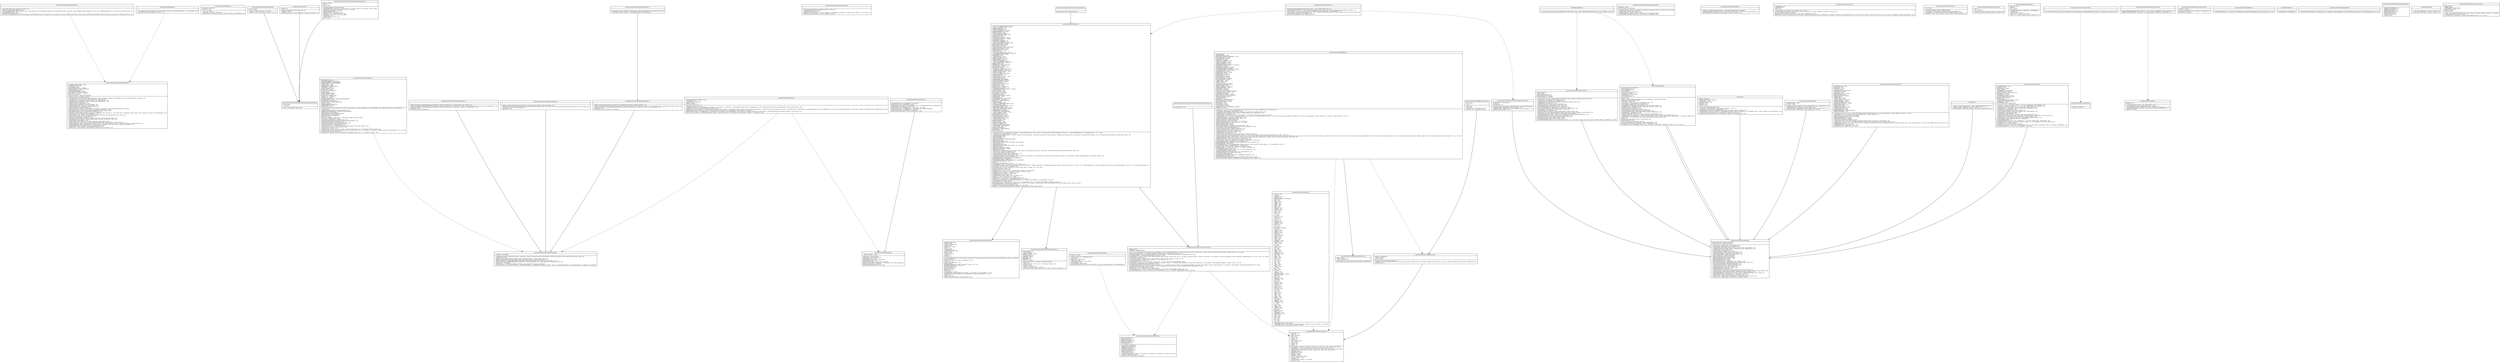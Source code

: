 digraph classes {
 fontname = "Bitstream Vera Sans"
 fontsize = 8
 node [ fontname = "Bitstream Vera Sans" fontsize = 8 shape = "record" ]
 edge [ fontname = "Bitstream Vera Sans" fontsize = 8 ]
"DOMFragmentParserTest" [
	label="{
 		org/cyberneko/html/DOMFragmentParserTest|
 		|
 		+ _print_(child : Node, indent : String, node : Node) : void\l+ testAttrEndingWithCRAtEndOfStream() : void\l+ testInstanceReuse(parser : DOMFragmentParser, str2 : String, fragment1 : DocumentFragment, fragment2 : DocumentFragment, writer : LSSerializer, registry : DOMImplementationRegistry, str1 : String, impl : DOMImplementationLS, s : String, document : HTMLDocument) : void\l+ testInvalidAttributeName() : void\l+ testInvalidProcessingInstruction() : void\l- doTest(impl : DOMImplementationLS, str : String, fragment : DocumentFragment, writer : LSSerializer, source : InputSource, document : HTMLDocument, xmlDecl : String, registry : DOMImplementationRegistry, expected : String, html : String, parser : DOMFragmentParser) : void\l
	}"
 ]
"HTMLEntities" [
	label="{
 		org/cyberneko/html/HTMLEntities|
 		_# SEITITNE_ : IntProperties\l_# ENTITIES_ : Map\l|
 		+ _get_(c : int) : String\l+ _get_(value : String, name : String) : int\l_- load0_(filename : String, props : Properties, stream : InputStream, e : IOException) : void\l
	}"
 ]
"Entry" [
	label="{
 		org/cyberneko/html/LostText/Entry|
 		- augs_ : Augmentations\l- text_ : XMLString\l|
 		+ Entry(chars : char[1], text : XMLString, augs : Augmentations) : Entry\l
	}"
 ]
"XercesBridge_2_2" [
	label="{
 		org/cyberneko/html/xercesbridge/XercesBridge_2_2|
 		|
 		+ XMLDocumentFilter_setDocumentSource(lastSource : XMLDocumentSource, filter : XMLDocumentFilter) : void\l+ XMLDocumentHandler_startDocument(documentHandler : XMLDocumentHandler, locator : XMLLocator, nscontext : NamespaceContext, augs : Augmentations, encoding : String) : void\l+ XMLDocumentHandler_startPrefixMapping(documentHandler : XMLDocumentHandler, uri : String, prefix : String, augs : Augmentations) : void\l+ getVersion() : String\l# XercesBridge_2_2(e : Throwable) : XercesBridge_2_2\l
	}"
 ]
"FragmentContextStackTest" [
	label="{
 		org/cyberneko/html/FragmentContextStackTest|
 		|
 		+ testFragmentShouldNotCloseContextStack(expected : String) : void\l+ testSimple(expected : String) : void\l+ testTR(expected : String) : void\l- doTest(out : StringWriter, filters : [1], parser : DOMParser, sr : StringReader, contextStack : String[1], expected : String, in : , html : String) : void\l- toQNames(qnames : QName[1], i : int, tags : String[1]) : QName[1]\l
	}"
 ]
"InfiniteLoopScanner" [
	label="{
 		org/cyberneko/html/HTMLScannerTest/InfiniteLoopScanner|
 		|
 		InfiniteLoopScanner() : InfiniteLoopScanner\l
	}"
 ]
"IntProperties" [
	label="{
 		org/cyberneko/html/HTMLEntities/IntProperties|
 		- entries : Entry[1]\l|
 		+ get(key : int, entry : Entry, hash : int) : String\l+ put(key : int, value : String, entry : Entry, hash : int) : void\l
	}"
 ]
"CurrentEntity" [
	label="{
 		org/cyberneko/html/HTMLScanner/CurrentEntity|
 		+ BASESYSTEMID : String\l+ VERSION : String\l+ LITERALSYSTEMID : String\l+ buffer : char[1]\l- endReached_ : boolean\l+ offset : int\l- encoding : String\l+ characterOffset_ : int\l+ EXPANDEDSYSTEMID : String\l- stream_ : Reader\l+ PUBLICID : String\l- columnNumber_ : int\l+ length : int\l- lineNumber_ : int\l|
 		+ CurrentEntity(literalSystemId : String, encoding : String, publicId : String, baseSystemId : String, stream : Reader, expandedSystemId : String) : CurrentEntity\l+ getLineNumber() : int\l# load(count : int, adjust : int, array : char[1], offset : int) : int\l# read(c : char) : int\l- closeQuietly(e : IOException) : void\lhasNext() : boolean\l- debugBufferIfNeeded(i : int, suffix : String, prefix : String, c : char) : void\l- debugBufferIfNeeded(prefix : String) : void\l- getCharacterOffset() : int\l- getColumnNumber() : int\l- getCurrentChar() : char\l- getNextChar() : char\l- incLine() : void\l- incLine(nbLines : int) : void\l- resetBuffer(buffer : XMLStringBuffer, columnNumber : int, lineNumber : int, characterOffset : int) : void\l- restorePosition(originalCharacterOffset : int, originalOffset : int, originalColumnNumber : int) : void\l- rewind() : void\l- rewind(i : int) : void\l- setStream(inputStreamReader : InputStreamReader) : void\l
	}"
 ]
"HTMLElements" [
	label="{
 		org/cyberneko/html/HTMLElements|
 		+ _SOUND_ : short\l+ _U_ : short\l+ _COMMENT_ : short\l+ _PARAM_ : short\l_# ELEMENTS_ARRAY_ : Element[1][2]\l+ _BDO_ : short\l+ _DIR_ : short\l+ _FRAME_ : short\l+ _ABBR_ : short\l+ _SAMP_ : short\l+ _NOBR_ : short\l+ _BASE_ : short\l+ _KBD_ : short\l+ _KEYGEN_ : short\l+ _BUTTON_ : short\l+ _STRIKE_ : short\l+ _SUP_ : short\l+ _TABLE_ : short\l+ _INS_ : short\l+ _P_ : short\l+ _TH_ : short\l+ _NOLAYER_ : short\l+ _DIV_ : short\l+ _LAYER_ : short\l+ _Q_ : short\l+ _STYLE_ : short\l+ _OPTION_ : short\l+ _FRAMESET_ : short\l+ _CENTER_ : short\l+ _RBC_ : short\l+ _S_ : short\l+ _CITE_ : short\l_# ELEMENTS_ : ElementList\l+ _UL_ : short\l+ _STRONG_ : short\l+ _LABEL_ : short\l+ _ADDRESS_ : short\l+ _THEAD_ : short\l+ _LINK_ : short\l+ _TEXTAREA_ : short\l+ _APPLET_ : short\l+ _RUBY_ : short\l+ _TBODY_ : short\l+ _XML_ : short\l+ _PLAINTEXT_ : short\l+ _NOEMBED_ : short\l+ _TITLE_ : short\l+ _SELECT_ : short\l+ _LI_ : short\l+ _OL_ : short\l+ _EMBED_ : short\l+ _RP_ : short\l+ _TR_ : short\l+ _XMP_ : short\l+ _OBJECT_ : short\l+ _MENU_ : short\l+ _COLGROUP_ : short\l+ _BASEFONT_ : short\l+ _DD_ : short\l+ _MAP_ : short\l+ _HEAD_ : short\l+ _BLINK_ : short\l+ _TT_ : short\l+ _BODY_ : short\l+ _RT_ : short\l+ _BIG_ : short\l+ _COL_ : short\l+ _FORM_ : short\l+ _SUB_ : short\l+ _IFRAME_ : short\l+ _A_ : short\l+ _RTC_ : short\l+ _META_ : short\l+ _B_ : short\l+ _TFOOT_ : short\l+ _MARQUEE_ : short\l+ _NO_SUCH_ELEMENT_ : Element\l+ _ACRONYM_ : short\l+ _PRE_ : short\l+ _IMG_ : short\l+ _MULTICOL_ : short\l+ _NOFRAMES_ : short\l+ _DL_ : short\l+ _EM_ : short\l+ _LISTING_ : short\l+ _FIELDSET_ : short\l+ _ILAYER_ : short\l+ _H1_ : short\l+ _SECTION_ : short\l+ _SPAN_ : short\l+ _CAPTION_ : short\l+ _H2_ : short\l+ _HR_ : short\l+ _H3_ : short\l+ _SCRIPT_ : short\l+ _WBR_ : short\l+ _VAR_ : short\l+ _HTML_ : short\l+ _SMALL_ : short\l+ _ISINDEX_ : short\l+ _H4_ : short\l+ _NOSCRIPT_ : short\l+ _SPACER_ : short\l+ _OPTGROUP_ : short\l+ _I_ : short\l+ _H5_ : short\l+ _CODE_ : short\l+ _AREA_ : short\l+ _LEGEND_ : short\l+ _NEXTID_ : short\l+ _H6_ : short\l+ _BGSOUND_ : short\l+ _INPUT_ : short\l+ _UNKNOWN_ : short\l+ _BLOCKQUOTE_ : short\l+ _FONT_ : short\l+ _DEL_ : short\l+ _DFN_ : short\l+ _BR_ : short\l+ _DT_ : short\l+ _RB_ : short\l+ _TD_ : short\l|
 		+ _GETELEMENT_(code : short) : Element\l+ _GETELEMENT_(elem : Element, elements : Element[1], element : Element, c : int, ename : String, i : int) : Element\l+ _GETELEMENT_(ename : String, element : Element) : Element\l
	}"
 ]
"Entry" [
	label="{
 		org/cyberneko/html/HTMLEntities/IntProperties/Entry|
 		+ next : Entry\l+ value : String\l+ key : int\l|
 		+ Entry(next : Entry, key : int, value : String) : Entry\l
	}"
 ]
"RemoveElements" [
	label="{
 		sample/RemoveElements|
 		|
 		+ _main_(systemId : String, remover : ElementRemover, writer : Writer, source : , parser : XMLParserConfiguration, filters : [1], argv : String[1], i : int) : void\l
	}"
 ]
"LocationItem" [
	label="{
 		org/cyberneko/html/HTMLScanner/LocationItem|
 		# fEndColumnNumber : int\l# fBeginLineNumber : int\l# fBeginCharacterOffset : int\l# fBeginColumnNumber : int\l# fEndCharacterOffset : int\l# fEndLineNumber : int\l|
 		+ LocationItem() : LocationItem\l+ getBeginCharacterOffset() : int\l+ getBeginColumnNumber() : int\l+ getBeginLineNumber() : int\l+ getEndCharacterOffset() : int\l+ getEndColumnNumber() : int\l+ getEndLineNumber() : int\l+ isSynthesized() : boolean\l+ setValues(beginOffset : int, beginLine : int, endOffset : int, endColumn : int, beginColumn : int, endLine : int) : void\l+ toString(str : StringBuffer) : String\lLocationItem(other : LocationItem) : LocationItem\l
	}"
 ]
"MyContentScanner" [
	label="{
 		org/cyberneko/html/HTMLScannerTest/InfiniteLoopScanner/MyContentScanner|
 		|
 		# scanComment() : void\l
	}"
 ]
"HTMLAugmentations" [
	label="{
 		org/cyberneko/html/HTMLAugmentations|
 		# FITEMS : Hashtable\l|
 		+ HTMLAugmentations() : HTMLAugmentations\l+ clear() : void\l+ getItem(key : String) : object\l+ keys() : Enumeration\l+ putItem(item : object, key : String) : object\l+ removeAllItems() : void\l+ removeItem(key : String) : object\lHTMLAugmentations(value : object, keys : Enumeration, key : String, augs : Augmentations) : HTMLAugmentations\l
	}"
 ]
"ElementRemover" [
	label="{
 		org/cyberneko/html/filters/ElementRemover|
 		# fElementDepth : int\l_# NULL_ : object\l# fRemovalElementDepth : int\l# fAcceptedElements : Hashtable\l# fRemovedElements : Hashtable\l|
 		+ acceptElement(i : int, value : object, newarray : String[1], key : object, attributes : String[1], element : String) : void\l+ characters(augs : Augmentations, text : XMLString) : void\l+ comment(augs : Augmentations, text : XMLString) : void\l+ emptyElement(augs : Augmentations, attributes : XMLAttributes, element : QName) : void\l+ endCDATA(augs : Augmentations) : void\l+ endElement(element : QName, augs : Augmentations) : void\l+ endGeneralEntity(augs : Augmentations, name : String) : void\l+ endPrefixMapping(augs : Augmentations, prefix : String) : void\l+ ignorableWhitespace(augs : Augmentations, text : XMLString) : void\l+ processingInstruction(data : XMLString, target : String, augs : Augmentations) : void\l+ removeElement(value : object, key : object, element : String) : void\l+ startCDATA(augs : Augmentations) : void\l+ startDocument(locator : XMLLocator, augs : Augmentations, encoding : String) : void\l+ startDocument(nscontext : NamespaceContext, locator : XMLLocator, encoding : String, augs : Augmentations) : void\l+ startElement(augs : Augmentations, attributes : XMLAttributes, element : QName) : void\l+ startGeneralEntity(name : String, encoding : String, id : XMLResourceIdentifier, augs : Augmentations) : void\l+ startPrefixMapping(prefix : String, uri : String, augs : Augmentations) : void\l+ textDecl(version : String, augs : Augmentations, encoding : String) : void\l# elementAccepted(key : object, element : String) : boolean\l# elementRemoved(key : object, element : String) : boolean\l# handleOpenTag(attributeCount : int, aname : String, key : object, j : int, i : int, anames : String[1], value : object, element : QName, attributes : XMLAttributes) : boolean\l
	}"
 ]
"HTMLScannerTest" [
	label="{
 		org/cyberneko/html/HTMLScannerTest|
 		|
 		+ testChangeEncodingWithReader(string : String, source : , parser : HTMLConfiguration) : void\l+ testEvaluateInputSource(string : String, filter : EvaluateInputSourceFilter, source : , parser : HTMLConfiguration, expectedString : String[1]) : void\l+ testInfiniteLoop(x : int, source : , parser : XMLParserConfiguration, buffer : StringBuffer,  : HTMLConfiguration) : void\l+ testLocale(filter : EvaluateInputSourceFilter, source : , parser : HTMLConfiguration, expectedString : String[1], originalLocale : Locale, string : String) : void\l+ testReduceToContent(buffer : XMLStringBuffer) : void\l+ testisEncodingCompatible(scanner : HTMLScanner) : void\l
	}"
 ]
"ErrorReporter" [
	label="{
 		org/cyberneko/html/HTMLConfiguration/ErrorReporter|
 		# fLastLocale : Locale\l# fErrorMessages : ResourceBundle\l|
 		+ formatMessage(value : String, args : object[1], e : MissingResourceException, message : String, key : String) : String\l+ reportError(args : object[1], key : String) : void\l+ reportWarning(key : String, args : object[1]) : void\l# createException(args : object[1], message : String, key : String) : XMLParseException\l# formatSimpleMessage(args : object[1], i : int, key : String, str : StringBuffer) : String\l
	}"
 ]
"DefaultFilter" [
	label="{
 		org/cyberneko/html/filters/DefaultFilter|
 		# fDocumentHandler : XMLDocumentHandler\l# fDocumentSource : XMLDocumentSource\l|
 		+ characters(augs : Augmentations, text : XMLString) : void\l+ comment(augs : Augmentations, text : XMLString) : void\l+ doctypeDecl(systemId : String, publicId : String, root : String, augs : Augmentations) : void\l+ emptyElement(element : QName, attributes : XMLAttributes, augs : Augmentations) : void\l+ endCDATA(augs : Augmentations) : void\l+ endDocument(augs : Augmentations) : void\l+ endElement(element : QName, augs : Augmentations) : void\l+ endGeneralEntity(augs : Augmentations, name : String) : void\l+ endPrefixMapping(prefix : String, augs : Augmentations) : void\l+ getDocumentHandler() : XMLDocumentHandler\l+ getDocumentSource() : XMLDocumentSource\l+ getFeatureDefault(featureId : String) : Boolean\l+ getPropertyDefault(propertyId : String) : object\l+ getRecognizedFeatures() : String[1]\l+ getRecognizedProperties() : String[1]\l+ ignorableWhitespace(augs : Augmentations, text : XMLString) : void\l+ processingInstruction(augs : Augmentations, data : XMLString, target : String) : void\l+ reset(componentManager : XMLComponentManager) : void\l+ setDocumentHandler(handler : XMLDocumentHandler) : void\l+ setDocumentSource(source : XMLDocumentSource) : void\l+ setFeature(featureId : String, state : boolean) : void\l+ setProperty(propertyId : String, value : object) : void\l+ startCDATA(augs : Augmentations) : void\l+ startDocument(locator : XMLLocator, augs : Augmentations, encoding : String) : void\l+ startDocument(nscontext : NamespaceContext, locator : XMLLocator, encoding : String, augs : Augmentations) : void\l+ startElement(augs : Augmentations, attributes : XMLAttributes, element : QName) : void\l+ startGeneralEntity(augs : Augmentations, encoding : String, id : XMLResourceIdentifier, name : String) : void\l+ startPrefixMapping(augs : Augmentations, uri : String, prefix : String) : void\l+ textDecl(version : String, augs : Augmentations, encoding : String) : void\l+ xmlDecl(version : String, standalone : String, augs : Augmentations, encoding : String) : void\l_# merge_(array3 : String[1], array2 : String[1], array1 : String[1]) : String[1]\l
	}"
 ]
"Writer" [
	label="{
 		org/cyberneko/html/filters/Writer|
 		# fSeenRootElement : boolean\l+ _NOTIFY_HTML_BUILTIN_REFS_ : String\l# fElementDepth : int\l_# AUGMENTATIONS_ : String\l# fPrintChars : boolean\l_# FILTERS_ : String\l# fSeenHttpEquiv : boolean\l+ _NOTIFY_CHAR_REFS_ : String\l# fPrinter : PrintWriter\l# fNormalize : boolean\l# fEncoding : String\l|
 		+ Writer(e : UnsupportedEncodingException) : Writer\l+ Writer(encoding : String, outputStream : OutputStream) : Writer\l+ Writer(encoding : String, writer : Writer) : Writer\l+ _main_(filtersVector : Vector, source : , oencoding : String, argv : String[1], identity : boolean, parser : XMLParserConfiguration, i : int, purify : boolean, arg : String, filters : [1], iencoding : String) : void\l+ characters(augs : Augmentations, text : XMLString) : void\l+ comment(text : XMLString, augs : Augmentations) : void\l+ emptyElement(element : QName, attributes : XMLAttributes, augs : Augmentations) : void\l+ endElement(augs : Augmentations, element : QName) : void\l+ endGeneralEntity(name : String, augs : Augmentations) : void\l+ startDocument(locator : XMLLocator, augs : Augmentations, encoding : String) : void\l+ startDocument(nscontext : NamespaceContext, locator : XMLLocator, augs : Augmentations, encoding : String) : void\l+ startElement(attributes : XMLAttributes, element : QName, augs : Augmentations) : void\l+ startGeneralEntity(e : NumberFormatException, entity : String, value : int, base : int, offset : int, hex : boolean, augs : Augmentations, encoding : String, id : XMLResourceIdentifier, name : String) : void\l# printAttributeValue(length : int, j : int, c : char, text : String) : void\l# printCharacters(i : int, i : int, c : char, c : char, text : XMLString, entity : String, normalize : boolean) : void\l# printEndElement(element : QName) : void\l# printEntity(name : String) : void\l# printStartElement(charsetIndex : int, i : int, content : String, i : int, httpEquiv : String, originalContent : String, length : int, contentIndex : int, aname : String, aname : String, attrCount : int, avalue : String, element : QName, attributes : XMLAttributes) : void\l_- printUsage_() : void\l
	}"
 ]
"HTMLTagBalancer" [
	label="{
 		org/cyberneko/html/HTMLTagBalancer|
 		- FQNAME : QName\l_# AUGMENTATIONS_ : String\l_# DOCUMENT_FRAGMENT_DEPRECATED_ : String\l# fDocumentFragment : boolean\l# FELEMENTSTACK : InfoStack\l# fOpenedForm : boolean\l_# DOCUMENT_FRAGMENT_ : String\l_# NAMES_NO_CHANGE_ : short\l- fSeenFramesetElement : boolean\l_# NAMES_LOWERCASE_ : short\l_- RECOGNIZED_FEATURES_DEFAULTS_ : Boolean[1]\l# fNamespaces : boolean\l_# IGNORE_OUTSIDE_CONTENT_ : String\l_- RECOGNIZED_FEATURES_ : String[1]\l_- RECOGNIZED_PROPERTIES_DEFAULTS_ : object[1]\l_# SYNTHESIZED_ITEM_ : HTMLEventInfo\l_# ERROR_REPORTER_ : String\l# fAllowSelfclosingIframe : boolean\l_# NAMESPACES_ : String\l# fSeenBodyElement : boolean\l_# NAMES_ATTRS_ : String\l# fSeenRootElement : boolean\l- forcedStartElement_ : boolean\l# fIgnoreOutsideContent : boolean\l# fSeenHeadElement : boolean\l_# NAMES_ELEMS_ : String\l_# NAMES_MATCH_ : short\l- lostText_ : LostText\l# fErrorReporter : HTMLErrorReporter\l- fragmentContextStackSize_ : int\l_# REPORT_ERRORS_ : String\l- fragmentContextStack_ : QName[1]\l_# NAMES_UPPERCASE_ : short\l# FINLINESTACK : InfoStack\l- FEMPTYATTRS : XMLAttributes\l# fDocumentHandler : XMLDocumentHandler\l+ _FRAGMENT_CONTEXT_STACK_ : String\l# fAugmentations : boolean\l_- RECOGNIZED_PROPERTIES_ : String[1]\l# fDocumentSource : XMLDocumentSource\l# fAllowSelfclosingTags : boolean\l- endElementsBuffer_ : List\l# fNamesAttrs : short\l- FINFOSETAUGS : HTMLAugmentations\l# fSeenRootElementEnd : boolean\l- fSeenBodyElementEnd : boolean\l# fNamesElems : short\l# fSeenDoctype : boolean\l# fSeenAnything : boolean\l- forcedEndElement_ : boolean\l# tagBalancingListener : HTMLTagBalancingListener\l# fReportErrors : boolean\l|
 		+ characters(i : int, info : Info, hname : String, whitespace : boolean, bname : String, augs : Augmentations, text : XMLString) : void\l+ comment(text : XMLString, augs : Augmentations) : void\l+ doctypeDecl(rootElementName : String, publicId : String, augs : Augmentations, systemId : String) : void\l+ emptyElement(attrs : XMLAttributes, elem : Element, element : QName, augs : Augmentations) : void\l+ endCDATA(augs : Augmentations) : void\l+ endDocument(augs : Augmentations, body : String, length : int, i : int, ename : String, ename : String, info : Info) : void\l+ endElement(info : Info, i : int, iname : String, elem : Element, iname : String, size : int, forcedEndElement : boolean, i : int, info : Info, ename : String, attributes : XMLAttributes, info : Info, augs : Augmentations, element : QName, size : int, depth : int, pelem : Element, i : int) : void\l+ endGeneralEntity(name : String, augs : Augmentations) : void\l+ endPrefixMapping(augs : Augmentations, prefix : String) : void\l+ getDocumentHandler() : XMLDocumentHandler\l+ getDocumentSource() : XMLDocumentSource\l+ getFeatureDefault(featureId : String, length : int, i : int) : Boolean\l+ getPropertyDefault(propertyId : String, length : int, i : int) : object\l+ getRecognizedFeatures() : String[1]\l+ getRecognizedProperties() : String[1]\l+ ignorableWhitespace(text : XMLString, augs : Augmentations) : void\l+ processingInstruction(data : XMLString, target : String, augs : Augmentations) : void\l+ reset(manager : XMLComponentManager) : void\l+ setDocumentHandler(handler : XMLDocumentHandler) : void\l+ setDocumentSource(source : XMLDocumentSource) : void\l+ setFeature(featureId : String, state : boolean) : void\l+ setProperty(propertyId : String, value : object) : void\l+ startCDATA(augs : Augmentations) : void\l+ startDocument(locator : XMLLocator, augs : Augmentations, encoding : String) : void\l+ startDocument(nscontext : NamespaceContext, elt : Element, i : int, name : QName, locator : XMLLocator, augs : Augmentations, encoding : String) : void\l+ startElement(element : Element, parentCreated : boolean, inline : boolean, head : QName, depth : int, elementCode : short, pname : String, i : int, attrs : XMLAttributes, ename : String, i : int, info : Info, info : Info, isForcedCreation : boolean, ename : String, info : Info, info : Info, iname : String, pname : String, preferedParent : Element, ename : String, qname : QName, depth : int, augs : Augmentations, head : QName, elem : QName, length : int, qname : QName, parentCreated : boolean, length : int, i : int, j : int) : void\l+ startGeneralEntity(insertBody : boolean, bname : String, info : Info, hname : String, augs : Augmentations, encoding : String, id : XMLResourceIdentifier, name : String) : void\l+ startPrefixMapping(uri : String, prefix : String, augs : Augmentations) : void\l+ textDecl(version : String, augs : Augmentations, encoding : String) : void\l+ xmlDecl(version : String, augs : Augmentations, encoding : String, standalone : String) : void\l# CALLENDELEMENT(element : QName, augs : Augmentations) : void\l# CALLSTARTELEMENT(attrs : XMLAttributes, augs : Augmentations, element : QName) : void\l# EMPTYATTRIBUTES() : XMLAttributes\l# GETELEMENTDEPTH(info : Info, tableBodyOrHtml : boolean, container : boolean, element : Element, depth : int, i : int, elementCode : short) : int\l# SYNTHESIZEDAUGS(augs : HTMLAugmentations) : Augmentations\l# getElement(index : int, elementName : QName, name : String) : Element\l# getParentDepth(j : int, bounds : short, info : Info, i : int, parents : Element[1]) : int\l_# GETNAMESVALUE_(value : String) : short\l- consumeBufferedEndElements(toConsume : List, i : int, entry : ElementEntry) : void\l- createQName(tagName : String) : QName\l- notifyDiscardedEndElement(element : QName, augs : Augmentations) : void\l_# MODIFYNAME_(name : String, mode : short) : String\l- consumeEarlyTextIfNeeded() : void\lsetTagBalancingListener(tagBalancingListener : HTMLTagBalancingListener) : void\l- forceStartBody(body : QName) : void\l- forceStartElement(attrs : XMLAttributes, augs : Augmentations, elem : QName) : boolean\l- notifyDiscardedStartElement(attrs : XMLAttributes, augs : Augmentations, elem : QName) : void\l
	}"
 ]
"DOMParser" [
	label="{
 		org/cyberneko/html/parsers/DOMParser|
 		|
 		+ DOMParser(e : SAXNotSupportedException, e : SAXNotRecognizedException) : DOMParser\l+ doctypeDecl(VERSION : String, okay : boolean, sysid : String, pubid : String, root : String, augs : Augmentations) : void\l_- getParserSubVersion_(VERSION : String, e : Exception, index1 : int, index2 : int) : int\l
	}"
 ]
"CanonicalTest" [
	label="{
 		org/cyberneko/html/CanonicalTest|
 		_- CANONICALDIR_ : File\l_- OUTPUTDIR_ : File\l- dataFile : File\l|
 		+ _suite_(dataFiles : List,  : FileFilter, suite : , dataDir : File, i : int) : Test\l# runTest(e : AssertionFailedError, canonicalFile : File, output : File, dataLines : String, pw : PrintWriter, canonicalLines : String) : void\lCanonicalTest(dataFile : File) : CanonicalTest\l- getCanonical(sb : StringBuffer, line : String, infile : File, reader : BufferedReader) : String\l- getResult(line : String, out : StringWriter, type : String, parser : XMLParserConfiguration, tokenizer : StringTokenizer, settingline : String, reader : BufferedReader, filters : [1], insettings : File, infilename : String, infile : File, value : String, id : String, sb : StringBuffer, settings : BufferedReader) : String\l
	}"
 ]
"HTMLErrorHandler" [
	label="{
 		org/cyberneko/html/HTMLErrorHandler|
 		- OUT_ : Writer\l|
 		+ HTMLErrorHandler(out : Writer) : HTMLErrorHandler\l+ error(domain : String, exception : XMLParseException, key : String) : void\l+ warning(domain : String, key : String, exception : XMLParseException) : void\l- println(type : String, e : IOException, key : String, exception : XMLParseException) : void\l
	}"
 ]
"ObjectFactory" [
	label="{
 		org/cyberneko/html/ObjectFactory|
 		_- DEFAULT_PROPERTIES_FILENAME_ : String\l_- fLastModified_ : long\l_- fXercesProperties_ : Properties\l_- DEBUG_ : boolean\l_- DEFAULT_LINE_LENGTH_ : int\l|
 		_- debugPrintln_(msg : String) : void\l_- findJarServiceProvider_(ss : SecuritySupport, x : IOException, cl : ClassLoader, is : InputStream, e : UnsupportedEncodingException, rd : BufferedReader, current : ClassLoader, serviceId : String, factoryClassName : String, factoryId : String) : object\l_createObject_(factoryId : String, fallbackClassName : String) : object\l_createObject_(ss : SecuritySupport, e : SecurityException, propertiesFileExists : boolean, cl : ClassLoader, factoryId : String, x : Exception, fis : FileInputStream, x : Exception, provider : object, systemProp : String, se : SecurityException, factoryClassName : String, propertiesFilename : String, loadProperties : boolean, javah : String, fallbackClassName : String, props : Properties, propertiesFile : File, fis : FileInputStream) : object\l_findClassLoader_(system : ClassLoader, context : ClassLoader, current : ClassLoader, ss : SecuritySupport, chain : ClassLoader) : ClassLoader\l_findProviderClass_(security : SecurityManager, e : SecurityException, providerClass : Class, packageName : String, lastDot : int, className : String, current : ClassLoader, x : ClassNotFoundException, doFallback : boolean, cl : ClassLoader) : Class\l_newInstance_(x : Exception, x : ClassNotFoundException, instance : object, providerClass : Class, className : String, doFallback : boolean, cl : ClassLoader) : object\l
	}"
 ]
"HTMLConfiguration" [
	label="{
 		org/cyberneko/html/HTMLConfiguration|
 		_# BALANCE_TAGS_ : String\l# FDOCUMENTSCANNER : HTMLScanner\l# FNAMESPACEBINDER : NamespaceBinder\l# FERRORREPORTER : HTMLErrorReporter\l_# NAMES_ATTRS_ : String\l_# NAMES_ELEMS_ : String\l# FTAGBALANCER : HTMLTagBalancer\l_- DOCSOURCE_ : Class[1]\l_# REPORT_ERRORS_ : String\l# fCloseStream : boolean\l# fDTDHandler : XMLDTDHandler\l# fLocale : Locale\l_# ERROR_DOMAIN_ : String\l# FHTMLCOMPONENTS : Vector\l_# XERCES_2_0_0_ : boolean\l# fErrorHandler : XMLErrorHandler\l_# XERCES_2_0_1_ : boolean\l_# XML4J_4_0_x_ : boolean\l# fDTDContentModelHandler : XMLDTDContentModelHandler\l_# AUGMENTATIONS_ : String\l# fEntityResolver : XMLEntityResolver\l# fDocumentHandler : XMLDocumentHandler\l_# FILTERS_ : String\l_# SIMPLE_ERROR_FORMAT_ : String\l_# ERROR_REPORTER_ : String\l_# NAMESPACES_ : String\l|
 		+ HTMLConfiguration(recognizedProperties : String[1], recognizedFeatures : String[1], symbolTable : object, VALIDATION : String, SYMBOL_TABLE : String) : HTMLConfiguration\l+ cleanup() : void\l+ evaluateInputSource(inputSource : XMLInputSource) : void\l+ getDTDContentModelHandler() : XMLDTDContentModelHandler\l+ getDTDHandler() : XMLDTDHandler\l+ getDocumentHandler() : XMLDocumentHandler\l+ getEntityResolver() : XMLEntityResolver\l+ getErrorHandler() : XMLErrorHandler\l+ getLocale() : Locale\l+ parse(more : boolean, e : XNIException, e : IOException, complete : boolean) : boolean\l+ parse(source : XMLInputSource) : void\l+ pushInputSource(inputSource : XMLInputSource) : void\l+ setDTDContentModelHandler(handler : XMLDTDContentModelHandler) : void\l+ setDTDHandler(handler : XMLDTDHandler) : void\l+ setDocumentHandler(handler : XMLDocumentHandler) : void\l+ setEntityResolver(resolver : XMLEntityResolver) : void\l+ setErrorHandler(handler : XMLErrorHandler) : void\l+ setFeature(size : int, i : int, component : HTMLComponent, featureId : String, state : boolean) : void\l+ setInputSource(inputSource : XMLInputSource) : void\l+ setLocale(locale : Locale) : void\l+ setProperty(size : int, filter : , propertyId : String, i : int, value : object, filters : [1], i : int, component : HTMLComponent) : void\l# addComponent(state : Boolean, value : object, properties : String[1], propertyCount : int, featureCount : int, features : String[1], component : HTMLComponent, i : int, i : int) : void\l# createDocumentScanner() : HTMLScanner\l# reset(lastSource : XMLDocumentSource, component : HTMLComponent, size : int, i : int, i : int, filters : [1], filter : ) : void\l
	}"
 ]
"ElementList" [
	label="{
 		org/cyberneko/html/HTMLElements/ElementList|
 		+ size : int\l+ data : Element[1]\l|
 		+ addElement(newarray : Element[1], element : Element) : void\l
	}"
 ]
"UTF8BOMSkipper" [
	label="{
 		org/cyberneko/html/UTF8BOMSkipper|
 		- fFirst3Bytes : int[1]\l- fOffset : int\l- fStart : boolean\l|
 		+ UTF8BOMSkipper(stream : InputStream) : UTF8BOMSkipper\l+ available() : int\l+ markSupported() : boolean\l+ read(b : int, b1 : int, b2 : int, b3 : int) : int\l+ read(i : int, b : int, buffer : byte[1], offset : int, length : int) : int\l
	}"
 ]
"Element" [
	label="{
 		org/cyberneko/html/HTMLElements/Element|
 		+ _CONTAINER_ : int\l+ flags : int\l+ parent : Element[1]\l+ code : short\l+ bounds : short\l+ _SPECIAL_ : int\l+ _INLINE_ : int\l+ parentCodes : short[1]\l+ closes : short[1]\l+ name : String\l+ _BLOCK_ : int\l+ _EMPTY_ : int\l|
 		+ Element(flags : int, bounds : short, parent : short, closes : short[1], code : short, name : String) : Element\l+ Element(flags : int, code : short, name : String, parent : short, closes : short[1]) : Element\l+ Element(flags : int, parents : short[1], bounds : short, closes : short[1], code : short, name : String) : Element\l+ Element(parents : short[1], flags : int, closes : short[1], code : short, name : String) : Element\l+ ISBLOCK() : boolean\l+ ISCONTAINER() : boolean\l+ ISEMPTY() : boolean\l+ ISINLINE() : boolean\l+ ISSPECIAL() : boolean\l+ closes(i : int, tag : short) : boolean\l+ equals(o : object) : boolean\l+ hashCode() : int\l+ isParent(element : Element, i : int) : boolean\l+ toString() : String\l
	}"
 ]
"SAXParser" [
	label="{
 		org/cyberneko/html/parsers/SAXParser|
 		|
 		+ SAXParser() : SAXParser\l
	}"
 ]
"HTMLTagBalancingListenerTest" [
	label="{
 		org/cyberneko/html/HTMLTagBalancingListenerTest|
 		|
 		+ testIgnoredTags(expectedMessages : String[1], in : , string : String, sr : StringReader, parser : TestParser) : void\l+ testReuse(expectedMessages : String[1], in : , string : String, parser : TestParser, sr : StringReader) : void\l
	}"
 ]
"TestHTMLDOMFragment" [
	label="{
 		sample/TestHTMLDOMFragment|
 		|
 		+ _main_(fragment : DocumentFragment, document : HTMLDocument, parser : DOMFragmentParser, i : int, argv : String[1]) : void\l+ _print_(child : Node, indent : String, node : Node) : void\l
	}"
 ]
"XercesBridge" [
	label="{
 		org/cyberneko/html/xercesbridge/XercesBridge|
 		_- INSTANCE_ : XercesBridge\l|
 		+ //XMLDocumentHandler_startDocument//(locator : XMLLocator, nscontext : NamespaceContext, documentHandler : XMLDocumentHandler, augs : Augmentations, encoding : String) : void\l+ //getVersion//() : String\l+ NamespaceContext_declarePrefix(namespaceContext : NamespaceContext, ns : String, avalue : String) : void\l+ XMLDocumentFilter_setDocumentSource(filter : XMLDocumentFilter, lastSource : XMLDocumentSource) : void\l+ XMLDocumentHandler_endPrefixMapping(documentHandler : XMLDocumentHandler, prefix : String, augs : Augmentations) : void\l+ XMLDocumentHandler_startPrefixMapping(documentHandler : XMLDocumentHandler, augs : Augmentations, uri : String, prefix : String) : void\l+ _getInstance_() : XercesBridge\l_- makeInstance_(i : int, bridge : XercesBridge, className : String, classNames : String[1]) : XercesBridge\l_- newInstanceOrNull_(e : InstantiationException, e : IllegalAccessException, e : IllegalArgumentException, className : String, ex : ClassNotFoundException, ex : SecurityException, ex : LinkageError) : XercesBridge\l
	}"
 ]
"TestParser" [
	label="{
 		org/cyberneko/html/TestParser|
 		MESSAGES : List\l|
 		+ endElement(element : QName, augs : Augmentations) : void\l+ ignoredEndElement(augs : Augmentations, element : QName) : void\l+ ignoredStartElement(attrs : XMLAttributes, element : QName, augs : Augmentations) : void\l+ startElement(element : QName, augs : Augmentations, attributes : XMLAttributes) : void\lTestParser() : TestParser\l
	}"
 ]
"SecuritySupport" [
	label="{
 		org/cyberneko/html/SecuritySupport|
 		_- SECURITYSUPPORT_ : object\l|
 		_getInstance_() : SecuritySupport\lgetContextClassLoader() : ClassLoader\lgetFileExists(f : File) : boolean\lgetFileInputStream(file : File) : FileInputStream\lgetLastModified(f : File) : long\lgetParentClassLoader(cl : ClassLoader) : ClassLoader\lgetResourceAsStream(ris : InputStream, cl : ClassLoader, name : String) : InputStream\lgetSystemClassLoader() : ClassLoader\lgetSystemProperty(propName : String) : String\l
	}"
 ]
"LostText" [
	label="{
 		org/cyberneko/html/LostText|
 		- ENTRIES : List\l|
 		+ add(augs : Augmentations, text : XMLString) : void\l+ isEmpty() : boolean\l+ refeed(entry : Entry, iter : Iterator, tagBalancer : XMLDocumentHandler) : void\l
	}"
 ]
"NamespaceSupport" [
	label="{
 		org/cyberneko/html/filters/NamespaceBinder/NamespaceSupport|
 		# fEntries : Entry[1]\l# fTop : int\l# fLevels : int[1]\l|
 		+ NamespaceSupport() : NamespaceSupport\l+ declarePrefix(dprefix : String, count : int, entry : Entry, i : int, earray : Entry[1], uri : String, prefix : String) : boolean\l+ getAllPrefixes(i : int, prefix : String, prefixes : Vector) : Enumeration\l+ getDeclaredPrefixAt(index : int) : String\l+ getDeclaredPrefixCount() : int\l+ getParentContext() : NamespaceContext\l+ getPrefix(i : int, uri : String, entry : Entry) : String\l+ getURI(entry : Entry, prefix : String, i : int) : String\l+ popContext() : void\l+ pushContext(iarray : int[1]) : void\l+ reset() : void\l
	}"
 ]
"Script" [
	label="{
 		sample/Script|
 		# fBuffer : StringBuffer\l# fConfiguration : HTMLConfiguration\l_# SCRIPT_TYPE_ : String\l_# AUGMENTATIONS_ : String\l# fSystemId : String\l# fScriptCount : int\l_# FILTERS_ : String\l|
 		+ Script(config : HTMLConfiguration) : Script\l+ _main_(parser : HTMLConfiguration, filters : [1], argv : String[1], i : int) : void\l+ characters(text : XMLString, augs : Augmentations) : void\l+ emptyElement(value : String, attrs : XMLAttributes, augs : Augmentations, element : QName) : void\l+ endElement(line : String, out : PrintWriter, in : BufferedReader, systemId : String, e : IOException, sout : StringWriter, source : , element : QName, augs : Augmentations) : void\l+ startDocument(locator : XMLLocator, augs : Augmentations, encoding : String) : void\l+ startElement(attrs : XMLAttributes, value : String, element : QName, augs : Augmentations) : void\l
	}"
 ]
"Identity" [
	label="{
 		org/cyberneko/html/filters/Identity|
 		_# AUGMENTATIONS_ : String\l_# FILTERS_ : String\l|
 		+ emptyElement(element : QName, attributes : XMLAttributes, augs : Augmentations) : void\l+ endElement(element : QName, augs : Augmentations) : void\l+ startElement(augs : Augmentations, element : QName, attributes : XMLAttributes) : void\l_# synthesized_(info : HTMLEventInfo, augs : Augmentations) : boolean\l
	}"
 ]
"InfoStack" [
	label="{
 		org/cyberneko/html/HTMLTagBalancer/InfoStack|
 		+ data : Info[1]\l+ top : int\l|
 		+ peek() : Info\l+ pop() : Info\l+ push(newarray : Info[1], info : Info) : void\l+ toString(i : int, sb : StringBuffer) : String\l
	}"
 ]
"SecuritySupport12" [
	label="{
 		org/cyberneko/html/SecuritySupport12|
 		|
 		getContextClassLoader( : PrivilegedAction) : ClassLoader\lgetFileExists(f : File,  : PrivilegedAction) : boolean\lgetFileInputStream(file : File, e : PrivilegedActionException,  : PrivilegedExceptionAction) : FileInputStream\lgetLastModified( : PrivilegedAction, f : File) : long\lgetParentClassLoader( : PrivilegedAction, cl : ClassLoader) : ClassLoader\lgetResourceAsStream( : PrivilegedAction, cl : ClassLoader, name : String) : InputStream\lgetSystemClassLoader( : PrivilegedAction) : ClassLoader\lgetSystemProperty(propName : String,  : PrivilegedAction) : String\l
	}"
 ]
"NamespaceBinder" [
	label="{
 		org/cyberneko/html/filters/NamespaceBinder|
 		_# NAMESPACES_URI_ : String\l# fNamesAttrs : short\l# fNamesElems : short\l+ _XML_URI_ : String\l_- RECOGNIZED_FEATURES_ : String[1]\l# fNamespacesURI : String\l+ _XMLNS_URI_ : String\l# fOverrideNamespaces : boolean\l_# NAMES_ELEMS_ : String\l# fNamespacePrefixes : boolean\l- FQNAME : QName\l_# NAMESPACES_ : String\l+ _XHTML_1_0_URI_ : String\l_- FEATURE_DEFAULTS_ : Boolean[1]\l_# NAMES_UPPERCASE_ : short\l_- PROPERTY_DEFAULTS_ : object[1]\l_- RECOGNIZED_PROPERTIES_ : String[1]\l# fNamespaces : boolean\l_# INSERT_NAMESPACES_ : String\l_# NAMES_ATTRS_ : String\l_# OVERRIDE_NAMESPACES_ : String\l_# NAMES_NO_CHANGE_ : short\l# fInsertNamespaces : boolean\l# FNAMESPACECONTEXT : NamespaceSupport\l_# NAMES_LOWERCASE_ : short\l|
 		+ emptyElement(dcount : int, dcount : int, attrs : XMLAttributes, prefix : String, prefix : String, i : int, augs : Augmentations, element : QName, uri : String, i : int) : void\l+ endElement(i : int, dcount : int, prefix : String, augs : Augmentations, element : QName) : void\l+ getFeatureDefault(i : int, featureId : String) : Boolean\l+ getPropertyDefault(propertyId : String, i : int) : object\l+ getRecognizedFeatures() : String[1]\l+ getRecognizedProperties() : String[1]\l+ reset(manager : XMLComponentManager) : void\l+ startDocument(locator : XMLLocator, nscontext : NamespaceContext, encoding : String, augs : Augmentations) : void\l+ startElement(i : int, dcount : int, attrs : XMLAttributes, element : QName, augs : Augmentations, uri : String, prefix : String) : void\l# bindNamespaces(attrCount : int, i : int, uri : String, anamelen : int, aprefix : String, prefix : String, attrs : XMLAttributes, avalue : String, prefix : String, xmlns : String, element : QName, i : int, alocal : String, ANAME : String, aname : String) : void\l_# GETNAMESVALUE_(value : String) : short\l_# MODIFYNAME_(name : String, mode : short) : String\l_# splitQName_(qname : QName, index : int) : void\l
	}"
 ]
"Writer" [
	label="{
 		org/cyberneko/html/Writer|
 		- fCharactersBeginCharacterOffset : int\l- fCharactersBeginLine : int\l- fCharactersBeginColumn : int\l# out : PrintWriter\l- fCharactersEndCharacterOffset : int\l- fInCharacters : boolean\l- FSTRINGBUFFER : XMLStringBuffer\l- fCharactersEndLine : int\l- fCharactersEndColumn : int\l|
 		+ Writer() : Writer\l+ Writer(e : UnsupportedEncodingException, stream : OutputStream, encoding : String) : Writer\l+ Writer(stream : OutputStream) : Writer\l+ Writer(writer : Writer) : Writer\l+ _main_(source : , filters : [1], parser : , argv : String[1], i : int) : void\l+ characters(augs : Augmentations, text : XMLString) : void\l+ comment(augs : Augmentations, text : XMLString) : void\l+ doctypeDecl(root : String, augs : Augmentations, sysid : String, pubid : String) : void\l+ emptyElement(attrs : XMLAttributes, augs : Augmentations, element : QName) : void\l+ endCDATA(augs : Augmentations) : void\l+ endDocument(augs : Augmentations) : void\l+ endElement(augs : Augmentations, element : QName) : void\l+ ignorableWhitespace(augs : Augmentations, text : XMLString) : void\l+ processingInstruction(target : String, data : XMLString, augs : Augmentations) : void\l+ startCDATA(augs : Augmentations) : void\l+ startDocument(locator : XMLLocator, encoding : String, augs : Augmentations) : void\l+ startDocument(locator : XMLLocator, nscontext : NamespaceContext, encoding : String, augs : Augmentations) : void\l+ startElement(attrs : XMLAttributes, auris : String[1], aname : String, acount : int, element : QName, augs : Augmentations, i : int, anames : String[1]) : void\l+ xmlDecl(version : String, standalone : String, augs : Augmentations, encoding : String) : void\l# chars() : void\l# doAugs(augs : Augmentations, evInfo : HTMLEventInfo) : void\l# doCharactersAugs() : void\l# print(s : String, c : char, length : int, i : int) : void\l# storeCharactersEnd(evInfo : HTMLEventInfo, augs : Augmentations) : void\l# storeCharactersStart(augs : Augmentations, evInfo : HTMLEventInfo) : void\l_# sortAttrNames_(attrs : XMLAttributes, index : int, auris : String[1], tn : String, anames : String[1], tu : String, i : int, j : int, i : int) : void\l
	}"
 ]
"HTMLScanner" [
	label="{
 		org/cyberneko/html/HTMLScanner|
 		+ _HTML_4_01_TRANSITIONAL_SYSID_ : String\l+ _HTML_4_01_FRAMESET_SYSID_ : String\l# fBeginColumnNumber : int\l_# NAMES_LOWERCASE_ : short\l+ _NOTIFY_XML_BUILTIN_REFS_ : String\l# fStyleStripCDATADelims : boolean\l_# DOCTYPE_SYSID_ : String\l# fNotifyXmlBuiltinRefs : boolean\l+ _ALLOW_SELFCLOSING_TAGS_ : String\l_# NAMES_UPPERCASE_ : short\l# fJavaEncoding : String\l# fScriptStripCommentDelims : boolean\l_- RECOGNIZED_PROPERTIES_ : String[1]\l# fDoctypeSysid : String\l- REPLACEMENT_CHARACTER : char\l_# STATE_START_DOCUMENT_ : short\l+ _SCRIPT_STRIP_COMMENT_DELIMS_ : String\l# fNotifyHtmlBuiltinRefs : boolean\l# fAllowSelfclosingTags : boolean\l# fAugmentations : boolean\l# fDocumentHandler : XMLDocumentHandler\l_# NORMALIZE_ATTRIBUTES_ : String\l# fParseNoScriptContent : boolean\l_- DEBUG_CHARSET_ : boolean\l# fNamesAttrs : short\l+ _STYLE_STRIP_CDATA_DELIMS_ : String\l_- RECOGNIZED_FEATURES_DEFAULTS_ : Boolean[1]\l+ _FIX_MSWINDOWS_REFS_ : String\l# fNamesElems : short\l+ _INSERT_DOCTYPE_ : String\l_# DEFAULT_BUFFER_SIZE_ : int\l_# DEBUG_CALLBACKS_ : boolean\l_- DEBUG_BUFFER_ : boolean\l_# STATE_END_DOCUMENT_ : short\l+ _HTML_4_01_FRAMESET_PUBID_ : String\l_- DEBUG_SCANNER_STATE_ : boolean\l# fIANAEncoding : String\l- FINFOSETAUGS : HTMLAugmentations\l# fNotifyCharRefs : boolean\l# fParseNoFramesContent : boolean\l# fReportErrors : boolean\l+ _ALLOW_SELFCLOSING_IFRAME_ : String\l_- RECOGNIZED_FEATURES_ : String[1]\l+ _IGNORE_SPECIFIED_CHARSET_ : String\l# fEndCharacterOffset : int\l+ _HTML_4_01_STRICT_SYSID_ : String\l_# DEFAULT_ENCODING_ : String\l# fEndLineNumber : int\l+ _PARSE_NOSCRIPT_CONTENT_ : String\l# fInsertDoctype : boolean\l+ _NOTIFY_CHAR_REFS_ : String\l- FNONNORMATTR : XMLStringBuffer\l# fScriptStripCDATADelims : boolean\l# fFixWindowsCharRefs : boolean\l# fEndColumnNumber : int\l# fAllowSelfclosingIframe : boolean\l_# NAMES_ATTRS_ : String\l# fCDATASections : boolean\l# fSpecialScanner : SpecialScanner\l# fContentScanner : Scanner\l_- RECOGNIZED_PROPERTIES_DEFAULTS_ : object[1]\l_# DOCTYPE_PUBID_ : String\l_# STATE_CONTENT_ : short\l# fCurrentEntity : CurrentEntity\l# fIso8859Encoding : boolean\l# fDoctypePubid : String\l# fStyleStripCommentDelims : boolean\l_# NAMES_ELEMS_ : String\l# fElementDepth : int\l_# SYNTHESIZED_ITEM_ : HTMLEventInfo\l- FLOCATIONITEM : LocationItem\l# fByteStream : PlaybackInputStream\l# fScanner : Scanner\l_# ERROR_REPORTER_ : String\l+ _HTML_4_01_TRANSITIONAL_PUBID_ : String\l_# AUGMENTATIONS_ : String\l+ _STYLE_STRIP_COMMENT_DELIMS_ : String\l# fDefaultIANAEncoding : String\l- FRESOURCEID : XMLResourceIdentifierImpl\l+ _NOTIFY_HTML_BUILTIN_REFS_ : String\l- FSINGLEBOOLEAN : boolean[1]\l- FSTRINGBUFFER2 : XMLStringBuffer\l+ _SCRIPT_STRIP_CDATA_DELIMS_ : String\l_- DEBUG_SCANNER_ : boolean\l# FCURRENTENTITYSTACK : Stack\l# fNormalizeAttributes : boolean\l# fIgnoreSpecifiedCharset : boolean\l+ _OVERRIDE_DOCTYPE_ : String\l_# STATE_MARKUP_BRACKET_ : short\l+ _CDATA_SECTIONS_ : String\l# fBeginLineNumber : int\l_# REPORT_ERRORS_ : String\l# fOverrideDoctype : boolean\l_# NAMES_NO_CHANGE_ : short\l+ _HTML_4_01_STRICT_PUBID_ : String\l# FSTRINGBUFFER : XMLStringBuffer\l_- ENTITY_CHARS_ : BitSet\l# fBeginCharacterOffset : int\l# fErrorReporter : HTMLErrorReporter\l# fElementCount : int\l# fScannerState : short\l|
 		+ _expandSystemId_(se : SecurityException, dir : String, e : MalformedURIException, e : URI, id : String, dir : String, systemId : String, baseSystemId : String, base : , e : MalformedURIException, se : SecurityException, uri : , uri : ) : String\l+ cleanup(size : int, closeall : boolean, i : int) : void\l+ evaluateInputSource(previousScanner : Scanner, encoding : String, previousEntity : CurrentEntity, baseSystemId : String, inputSource : XMLInputSource, literalSystemId : String, publicId : String, previousScannerState : short, e : IOException, expandedSystemId : String, reader : Reader) : void\l+ getBaseSystemId() : String\l+ getCharacterOffset() : int\l+ getColumnNumber() : int\l+ getDocumentHandler() : XMLDocumentHandler\l+ getEncoding() : String\l+ getExpandedSystemId() : String\l+ getFeatureDefault(length : int, i : int, featureId : String) : Boolean\l+ getLineNumber() : int\l+ getLiteralSystemId() : String\l+ getPropertyDefault(propertyId : String, length : int, i : int) : object\l+ getPublicId() : String\l+ getRecognizedFeatures() : String[1]\l+ getRecognizedProperties() : String[1]\l+ getXMLVersion() : String\l+ pushInputSource(encoding : String, baseSystemId : String, inputSource : XMLInputSource, publicId : String, reader : Reader, expandedSystemId : String, literalSystemId : String) : void\l+ reset(manager : XMLComponentManager) : void\l+ scanDocument(complete : boolean) : boolean\l+ setDocumentHandler(handler : XMLDocumentHandler) : void\l+ setFeature(featureId : String, state : boolean) : void\l+ setInputSource(publicId : String, literalSystemId : String, inputStream : InputStream, source : XMLInputSource, encoding : String, baseSystemId : String, url : URL, encodings : String[1], expandedSystemId : String, reader : Reader) : void\l+ setProperty(propertyId : String, value : object) : void\l# LOCATIONAUGS(augs : HTMLAugmentations) : Augmentations\l# RESOURCEID() : XMLResourceIdentifier\l# SYNTHESIZEDAUGS(augs : HTMLAugmentations) : Augmentations\l# fixWindowsCharacter(origChar : int) : int\l# read() : int\l# readPreservingBufferContent(c : char) : int\l# scanDoctype(c : int, sysid : String, root : String, pubid : String) : void\l# scanEntityRef(encoding : String, encoding : String, id : XMLResourceIdentifier, id : XMLResourceIdentifier, e : IllegalArgumentException, content : boolean, name : String, c : int, value : int, str : XMLStringBuffer, notify : boolean, endsWithSemicolon : boolean, invalidEntityInAttribute : boolean, c : int, e : NumberFormatException) : int\l# scanLiteral(c : int, quote : int, str : StringBuffer) : String\l# scanName(length : int, name : String, count : int, strict : boolean, offset : int, length : int, c : char) : String\l# setScanner(scanner : Scanner) : void\l# setScannerState(state : short) : void\l# skip(length : int, c1 : char, s : String, i : int, caseSensitive : boolean, c0 : char) : boolean\l# skipMarkup(slashgt : boolean, c : char, depth : int, balance : boolean) : boolean\l# skipNewlines(c : char, newlines : int, offset : int) : int\l# skipSpaces(spaces : boolean, c : char) : boolean\l_# GETNAMESVALUE_(value : String) : short\l- appendChar(chars : char[1], value : int, str : StringBuffer) : void\l_# fixURI_(ch1 : char, str : String, ch0 : char) : String\l- appendChar(chars : char[1], value : int, str : XMLStringBuffer) : void\l- endsWith(l : int, s : String, buffer : XMLStringBuffer, string : String) : boolean\l- endCommentAvailable(nbCaret : int, originalColumnNumber : int, c : int, originalCharacterOffset : int, originalOffset : int) : boolean\l_# builtinXmlRef_(name : String) : boolean\l_reduceToContent_(i : int, startContent : int, c : char, l1 : int, l2 : int, endMarker : String, c : char, buffer : XMLStringBuffer, startMarker : String) : void\lisEncodingCompatible(e : UnsupportedEncodingException, encoding1 : String, encoding2 : String, reference : String, referenceWithEncoding2 : String, bytesEncoding1 : byte[1]) : boolean\l_# MODIFYNAME_(name : String, mode : short) : String\l_# getValue_(aname : String, attrs : XMLAttributes, length : int, i : int) : String\l- getReader(e : UnsupportedEncodingException, inputSource : XMLInputSource, reader : Reader) : Reader\l
	}"
 ]
"XercesBridge_2_0" [
	label="{
 		org/cyberneko/html/xercesbridge/XercesBridge_2_0|
 		|
 		+ XMLDocumentHandler_endPrefixMapping(documentHandler : XMLDocumentHandler, augs : Augmentations, prefix : String) : void\l+ XMLDocumentHandler_startDocument(documentHandler : XMLDocumentHandler, locator : XMLLocator, nscontext : NamespaceContext, encoding : String, augs : Augmentations) : void\l+ XMLDocumentHandler_startPrefixMapping(documentHandler : XMLDocumentHandler, uri : String, prefix : String, augs : Augmentations) : void\l+ getVersion() : String\l# XercesBridge_2_0() : XercesBridge_2_0\l
	}"
 ]
"Entry" [
	label="{
 		org/cyberneko/html/filters/NamespaceBinder/NamespaceSupport/Entry|
 		+ prefix : String\l+ uri : String\l|
 		+ Entry(uri : String, prefix : String) : Entry\l
	}"
 ]
"PlaybackInputStream" [
	label="{
 		org/cyberneko/html/HTMLScanner/PlaybackInputStream|
 		+ fPushbackOffset : int\l# fCleared : boolean\l_- DEBUG_PLAYBACK_ : boolean\l# fDetected : boolean\l+ fPushbackLength : int\l# fByteBuffer : byte[1]\l# fByteLength : int\l# fByteOffset : int\l# fPlayback : boolean\l|
 		+ PlaybackInputStream(in : InputStream) : PlaybackInputStream\l+ clear() : void\l+ detectEncoding(b3 : int, b1 : int, b2 : int, encodings : String[1]) : void\l+ playback() : void\l+ read(array : byte[1]) : int\l+ read(c : int, newarray : byte[1], c : int) : int\l+ read(newarray : byte[1], array : byte[1], count : int, count : int, offset : int, length : int) : int\l
	}"
 ]
"XercesBridge_2_1" [
	label="{
 		org/cyberneko/html/xercesbridge/XercesBridge_2_1|
 		|
 		+ XMLDocumentFilter_setDocumentSource(lastSource : XMLDocumentSource, filter : XMLDocumentFilter) : void\l+ XMLDocumentHandler_startDocument(documentHandler : XMLDocumentHandler, locator : XMLLocator, nscontext : NamespaceContext, augs : Augmentations, encoding : String) : void\l+ XercesBridge_2_1(e : Error) : XercesBridge_2_1\l+ getVersion() : String\l
	}"
 ]
"ConfigurationError" [
	label="{
 		org/cyberneko/html/ObjectFactory/ConfigurationError|
 		- exception : Exception\l|
 		ConfigurationError(msg : String, x : Exception) : ConfigurationError\lgetException() : Exception\l
	}"
 ]
"Info" [
	label="{
 		org/cyberneko/html/HTMLTagBalancer/Info|
 		+ attributes : XMLAttributes\l+ element : Element\l+ qname : QName\l|
 		+ Info(qname : QName, element : Element) : Info\l+ Info(specified : boolean, nonNormalizedValue : String, type : String, aqname : QName, length : int, newattrs : XMLAttributes, value : String, i : int, qname : QName, element : Element, attributes : XMLAttributes) : Info\l+ toString() : String\l
	}"
 ]
"XercesBridge_2_3" [
	label="{
 		org/cyberneko/html/xercesbridge/XercesBridge_2_3|
 		|
 		+ NamespaceContext_declarePrefix(ns : String, avalue : String, namespaceContext : NamespaceContext) : void\l+ XercesBridge_2_3(args : Class[1], e : NoSuchMethodException) : XercesBridge_2_3\l
	}"
 ]
"DOMFragmentParser" [
	label="{
 		org/cyberneko/html/parsers/DOMFragmentParser|
 		_# CURRENT_ELEMENT_NODE_ : String\l# fInCDATASection : boolean\l# fCurrentNode : Node\l_# RECOGNIZED_FEATURES_ : String[1]\l# fDocumentFragment : DocumentFragment\l_# ERROR_HANDLER_ : String\l_# DOCUMENT_FRAGMENT_ : String\l_# RECOGNIZED_PROPERTIES_ : String[1]\l# fDocumentSource : XMLDocumentSource\l# fDocument : Document\l# fParserConfiguration : XMLParserConfiguration\l|
 		+ DOMFragmentParser() : DOMFragmentParser\l+ characters(node : Node, node : Node, cdata : CDATASection, cdata : CDATASection, textNode : Text, textNode : Text, augs : Augmentations, text : XMLString) : void\l+ comment(comment : Comment, augs : Augmentations, text : XMLString) : void\l+ doctypeDecl(sysid : String, pubid : String, root : String, augs : Augmentations) : void\l+ emptyElement(attrs : XMLAttributes, element : QName, augs : Augmentations) : void\l+ endCDATA(augs : Augmentations) : void\l+ endDocument(augs : Augmentations) : void\l+ endElement(augs : Augmentations, element : QName) : void\l+ endGeneralEntity(name : String, augs : Augmentations) : void\l+ endPrefixMapping(augs : Augmentations, prefix : String) : void\l+ getDocumentSource() : XMLDocumentSource\l+ getErrorHandler(xmlErrorHandler : XMLErrorHandler, errorHandler : ErrorHandler, e : XMLConfigurationException) : ErrorHandler\l+ getFeature(message : String, featureId : String, e : XMLConfigurationException) : boolean\l+ getProperty(propertyId : String, e : XMLConfigurationException, message : String) : object\l+ ignorableWhitespace(augs : Augmentations, text : XMLString) : void\l+ parse(pubid : String, encoding : String, ex : Exception, e : XMLParseException, inputSource : , sysid : String, stream : InputStream, reader : Reader, source : InputSource, fragment : DocumentFragment) : void\l+ parse(systemId : String, fragment : DocumentFragment) : void\l+ processingInstruction(s : String, pi : ProcessingInstruction, data : XMLString, augs : Augmentations, target : String) : void\l+ setDocumentSource(source : XMLDocumentSource) : void\l+ setErrorHandler(errorHandler : ErrorHandler) : void\l+ setFeature(e : XMLConfigurationException, message : String, state : boolean, featureId : String) : void\l+ setProperty(propertyId : String, e : XMLConfigurationException, message : String, value : object) : void\l+ startCDATA(augs : Augmentations) : void\l+ startDocument(locator : XMLLocator, encoding : String, augs : Augmentations) : void\l+ startDocument(locator : XMLLocator, nscontext : NamespaceContext, augs : Augmentations, encoding : String) : void\l+ startElement(aname : String, i : int, elementNode : Element, avalue : String, attrs : XMLAttributes, count : int, element : QName, augs : Augmentations) : void\l+ startGeneralEntity(entityRef : EntityReference, encoding : String, augs : Augmentations, name : String, id : XMLResourceIdentifier) : void\l+ startPrefixMapping(uri : String, prefix : String, augs : Augmentations) : void\l+ textDecl(version : String, encoding : String, augs : Augmentations) : void\l+ xmlDecl(version : String, encoding : String, standalone : String, augs : Augmentations) : void\l
	}"
 ]
"WriterTest" [
	label="{
 		org/cyberneko/html/filters/WriterTest|
 		|
 		+ testEmptyAttribute(source : , inputStream : InputStream, parser : XMLParserConfiguration, content : String, filters : [1]) : void\l
	}"
 ]
"HTMLSAXParser" [
	label="{
 		sample/HTMLSAXParser|
 		|
 		+ HTMLSAXParser() : HTMLSAXParser\l
	}"
 ]
"HeadNamespaceBug" [
	label="{
 		org/cyberneko/html/HeadNamespaceBug|
 		|
 		+ testHeadNamespace(handler : ContentHandler, source : InputSource,  : AbstractSAXParser, conf : HTMLConfiguration, nbTags : int[1],  : DefaultHandler, parser : ) : void\l
	}"
 ]
"EvaluateInputSourceFilter" [
	label="{
 		org/cyberneko/html/HTMLScannerTest/EvaluateInputSourceFilter|
 		# fConfiguration : HTMLConfiguration\l_- counter_ : int\l- collectedStrings : List\l|
 		+ EvaluateInputSourceFilter(config : HTMLConfiguration) : EvaluateInputSourceFilter\l+ endElement(augs : Augmentations, element : QName) : void\l+ startElement(attrs : XMLAttributes, element : QName, augs : Augmentations) : void\l- insert(string : String, source : ) : void\l
	}"
 ]
"Minimal" [
	label="{
 		sample/Minimal|
 		|
 		+ _main_(i : int, argv : String[1], source : , parser : XMLParserConfiguration) : void\l+ endElement(augs : Augmentations, element : QName) : void\l+ startElement(attrs : XMLAttributes, element : QName, augs : Augmentations) : void\l
	}"
 ]
"SynthesizedItem" [
	label="{
 		org/cyberneko/html/HTMLEventInfo/SynthesizedItem|
 		|
 		+ getBeginCharacterOffset() : int\l+ getBeginColumnNumber() : int\l+ getBeginLineNumber() : int\l+ getEndCharacterOffset() : int\l+ getEndColumnNumber() : int\l+ getEndLineNumber() : int\l+ isSynthesized() : boolean\l+ toString() : String\l
	}"
 ]
"LocatorEncodingTest" [
	label="{
 		org/cyberneko/html/LocatorEncodingTest|
 		|
 		+ test( : ContentHandler, content : String, contentHandler : ContentHandler, input : ByteArrayInputStream, locators : Locator[1], parser : SAXParser) : void\l
	}"
 ]
"ElementEntry" [
	label="{
 		org/cyberneko/html/HTMLTagBalancer/ElementEntry|
 		- NAME_ : QName\l- AUGS_ : Augmentations\l|
 		ElementEntry(augs : Augmentations, element : QName) : ElementEntry\l
	}"
 ]
"TestHTMLDOM" [
	label="{
 		sample/TestHTMLDOM|
 		|
 		+ _main_(parser : DOMParser, i : int, argv : String[1]) : void\l+ _print_(child : Node, indent : String, node : Node) : void\l
	}"
 ]
"Purifier" [
	label="{
 		org/cyberneko/html/filters/Purifier|
 		_# AUGMENTATIONS_ : String\l# fSystemId : String\l# fSeenDoctype : boolean\l- fQName : QName\l- FSTRINGBUFFER : XMLStringBuffer\l# fSeenRootElement : boolean\l# fNamespaceContext : NamespaceContext\l# fNamespaces : boolean\l# fInCDATASection : boolean\l_- RECOGNIZED_FEATURES_ : String[1]\l# fSynthesizedNamespaceCount : int\l# fAugmentations : boolean\l# fPublicId : String\l+ _SYNTHESIZED_NAMESPACE_PREFX_ : String\l- FINFOSETAUGS : HTMLAugmentations\l_# NAMESPACES_ : String\l_# SYNTHESIZED_ITEM_ : HTMLEventInfo\l|
 		+ characters(c : char, str : StringBuffer, length : int, i : int, augs : Augmentations, text : XMLString) : void\l+ comment(str : StringBuffer, length : int, i : int, c : char, augs : Augmentations, text : XMLString) : void\l+ doctypeDecl(sysid : String, pubid : String, root : String, augs : Augmentations) : void\l+ emptyElement(attrs : XMLAttributes, element : QName, augs : Augmentations) : void\l+ endCDATA(augs : Augmentations) : void\l+ endElement(augs : Augmentations, element : QName) : void\l+ processingInstruction(target : String, data : XMLString, augs : Augmentations) : void\l+ reset(manager : XMLComponentManager) : void\l+ startCDATA(augs : Augmentations) : void\l+ startDocument(locator : XMLLocator, encoding : String, augs : Augmentations) : void\l+ startDocument(nscontext : NamespaceContext, locator : XMLLocator, augs : Augmentations, encoding : String) : void\l+ startElement(attrs : XMLAttributes, augs : Augmentations, element : QName) : void\l+ xmlDecl(version : String, standalone : String, augs : Augmentations, encoding : String) : void\l# SYNTHESIZEDAUGS(augs : HTMLAugmentations) : Augmentations\l# handleStartDocument() : void\l# handleStartElement(attrCount : int, attrs : XMLAttributes, i : int, element : QName, augs : Augmentations) : void\l# purifyName(length : int, seenColon : boolean, localpart : boolean, i : int, str : StringBuffer, c : char, name : String) : String\l# purifyQName(qname : QName) : QName\l# purifyText(i : int, c : char, text : XMLString) : XMLString\l# synthesizeBinding(atype : String, qname : String, localpart : String, ns : String, avalue : String, prefix : String, uri : String, attrs : XMLAttributes) : void\l_# toHexString_(padlen : int, i : int, len : int, str : StringBuffer, c : int) : String\l
	}"
 ]
"SpecialScanner" [
	label="{
 		org/cyberneko/html/HTMLScanner/SpecialScanner|
 		# fTitle : boolean\l- FQNAME : QName\l- FSTRINGBUFFER : XMLStringBuffer\l# fElementName : String\l# fTextarea : boolean\l# fStyle : boolean\l|
 		+ scan(c : int, e : EOFException, delimiter : int, ename : String, next : boolean, complete : boolean, c : int) : boolean\l+ setElementName(ename : String) : Scanner\l# scanCharacters(i : int, delimiter : int, buffer : XMLStringBuffer, newlines : int, c : int) : void\l
	}"
 ]
"ContentScanner" [
	label="{
 		org/cyberneko/html/HTMLScanner/ContentScanner|
 		- FQNAME : QName\l- FATTRIBUTES : XMLAttributesImpl\l|
 		+ scan(c : int, e : EOFException, sysid : String, augs : Augmentations, nscontext : NamespaceContext, root : String, enameLC : String, ename : String, locator : , pubid : String, next : boolean, encoding : String, complete : boolean, c : int) : boolean\l# addLocationItem(locationItem : LocationItem, attributes : XMLAttributes, augs : Augmentations, index : int) : void\l# nextContent(nbRead : int, len : int, originalColumnNumber : int, buff : char[1], c : int, originalCharacterOffset : int, originalOffset : int) : String\l# scanAttribute(attributes : XMLAttributesImpl, empty : boolean[1]) : boolean\l# scanAttribute(c2 : int, avalue : String, avalue : String, prevSpace : boolean, isStart : boolean, quote : char, ce : int, empty : boolean[1], lastattr : int, aname : String, lastattr : int, acceptSpace : boolean, skippedSpaces : boolean, attributes : XMLAttributesImpl, ce : int, endc : char, c : int) : boolean\l# scanCDATA(eof : boolean) : void\l# scanCharacters(xmlString : XMLString, i : int, c : char, hasNext : boolean, newlines : int, offset : int, next : int) : void\l# scanComment(newlines : int, buffer : XMLStringBuffer, c : int, eof : boolean, i : int) : void\l# scanEndElement(ename : String) : void\l# scanMarkupContent(i : int, i : int, i : int, newlines : int, count : int, c : int, cend : char, buffer : XMLStringBuffer) : boolean\l# scanPI(aindex : int, beginLineNumber : int, beginColumnNumber : int, version : String, c : int, encoding : String, xmlDeclNow : boolean, data : XMLString, c0 : char, standalone : String, beginCharacterOffset : int, target : String, c : int) : void\l# scanPseudoAttribute(attributes : XMLAttributesImpl) : boolean\l# scanStartElement(content : String, index2 : int, index1 : int, length : int, c : int, empty : boolean[1], charset : String, beginCharacterOffset : int, ename : String, element : Element, beginLineNumber : int, metaCharset : String, httpEquiv : String, beginColumnNumber : int) : String\l- changeEncoding(javaEncoding : String, ianaEncoding : String, encodingChanged : boolean, charset : String, e : UnsupportedEncodingException) : boolean\l- isEnded(ename : String, content : String) : boolean\l- removeSpaces(i : int, sb : StringBuffer, content : String) : String\l- scanScriptContent(c : int, i : int, next : String, waitForEndComment : boolean, buffer : XMLStringBuffer, newlines : int) : void\l- scanUntilEndTag(tagName : String, next : String, end : String, lengthToScan : int, c : int, i : int, buffer : XMLStringBuffer, newlines : int) : void\l
	}"
 ]
edge[arrowhead = "empty"; style= "solid"]
ElementRemover -> DefaultFilter
XercesBridge_2_1 -> XercesBridge
XercesBridge_2_2 -> XercesBridge
XercesBridge_2_3 -> XercesBridge_2_2
Purifier -> DefaultFilter
Writer -> DefaultFilter
MyContentScanner -> ContentScanner
XercesBridge_2_0 -> XercesBridge
Script -> DefaultFilter
Identity -> DefaultFilter
NamespaceBinder -> DefaultFilter
Writer -> DefaultFilter
EvaluateInputSourceFilter -> DefaultFilter
Minimal -> DefaultFilter
SecuritySupport12 -> SecuritySupport
InfiniteLoopScanner -> HTMLScanner
edge[arrowhead = "empty"; style = "dashed"]
edge[arrowhead = "open"; style = "solid"]
HTMLScanner -> CurrentEntity
Info -> Element
LostText -> Entry
HTMLTagBalancer -> ElementEntry
InfoStack -> Info
HTMLScanner -> PlaybackInputStream
HTMLScanner -> ContentScanner
NamespaceSupport -> Entry
IntProperties -> Entry
edge[arrowhead = "open"; style = "dashed"]
HTMLTagBalancer -> Info
ObjectFactory -> SecuritySupport
RemoveElements -> ElementRemover
HTMLElements -> Element
RemoveElements -> Writer
HTMLScannerTest -> EvaluateInputSourceFilter
TestHTMLDOMFragment -> DOMFragmentParser
LocatorEncodingTest -> SAXParser
ContentScanner -> LocationItem
HTMLScannerTest -> HTMLScanner
ContentScanner -> Element
HTMLTagBalancingListenerTest -> TestParser
HTMLConfiguration -> XercesBridge
ObjectFactory -> XercesBridge
HTMLTagBalancer -> Element
DOMFragmentParserTest -> DOMFragmentParser
HTMLAugmentations -> LocationItem
}